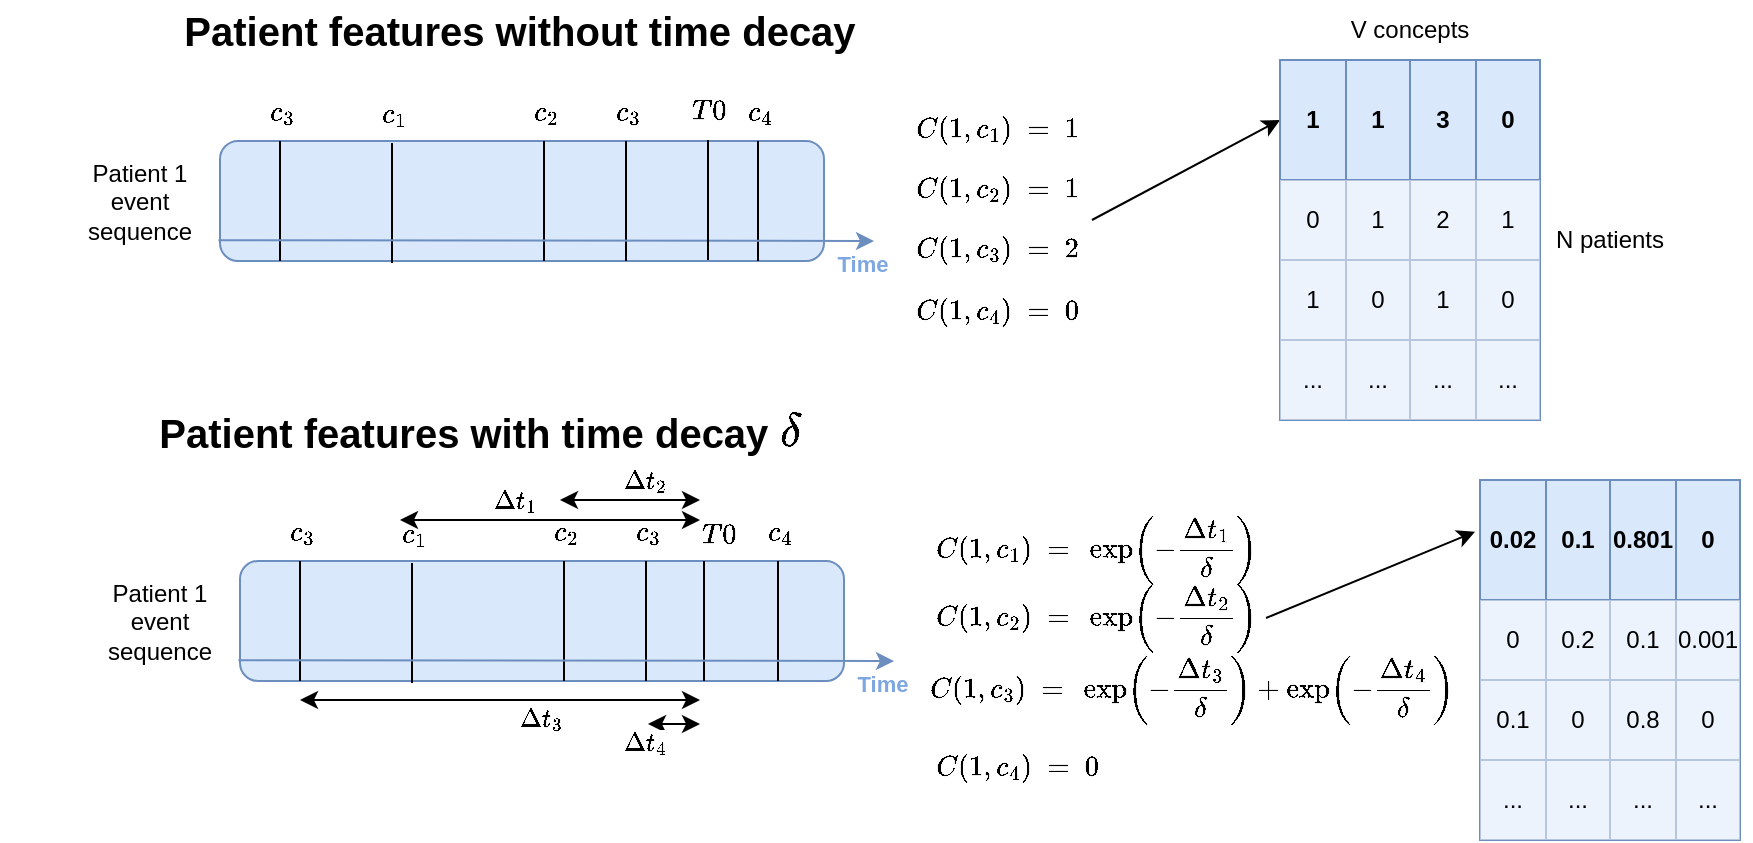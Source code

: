 <mxfile version="21.3.7" type="device">
  <diagram id="JZ3UeF80VItJE42-G8gL" name="Page-1">
    <mxGraphModel dx="2029" dy="688" grid="1" gridSize="10" guides="1" tooltips="1" connect="1" arrows="1" fold="1" page="1" pageScale="1" pageWidth="827" pageHeight="1169" math="1" shadow="0">
      <root>
        <mxCell id="0" />
        <mxCell id="1" parent="0" />
        <mxCell id="bDf_QddjwAsiFpH7pg2h-1" value="" style="rounded=1;whiteSpace=wrap;html=1;fillColor=#dae8fc;strokeColor=#6c8ebf;" parent="1" vertex="1">
          <mxGeometry x="80" y="900.5" width="302" height="60" as="geometry" />
        </mxCell>
        <mxCell id="bDf_QddjwAsiFpH7pg2h-7" value="" style="group" parent="1" vertex="1" connectable="0">
          <mxGeometry x="228" y="880.5" width="30" height="80" as="geometry" />
        </mxCell>
        <mxCell id="bDf_QddjwAsiFpH7pg2h-8" value="" style="endArrow=none;html=1;rounded=0;labelPosition=left;verticalLabelPosition=top;align=right;verticalAlign=bottom;" parent="bDf_QddjwAsiFpH7pg2h-7" edge="1">
          <mxGeometry width="50" height="50" relative="1" as="geometry">
            <mxPoint x="14" y="80" as="sourcePoint" />
            <mxPoint x="14" y="20" as="targetPoint" />
          </mxGeometry>
        </mxCell>
        <mxCell id="bDf_QddjwAsiFpH7pg2h-9" value="`c_2`" style="text;html=1;strokeColor=none;fillColor=none;align=center;verticalAlign=middle;whiteSpace=wrap;rounded=0;" parent="bDf_QddjwAsiFpH7pg2h-7" vertex="1">
          <mxGeometry width="30" height="10" as="geometry" />
        </mxCell>
        <mxCell id="bDf_QddjwAsiFpH7pg2h-10" value="" style="group" parent="1" vertex="1" connectable="0">
          <mxGeometry x="269" y="880.5" width="30" height="80" as="geometry" />
        </mxCell>
        <mxCell id="bDf_QddjwAsiFpH7pg2h-11" value="" style="endArrow=none;html=1;rounded=0;labelPosition=left;verticalLabelPosition=top;align=right;verticalAlign=bottom;" parent="bDf_QddjwAsiFpH7pg2h-10" edge="1">
          <mxGeometry width="50" height="50" relative="1" as="geometry">
            <mxPoint x="14" y="80" as="sourcePoint" />
            <mxPoint x="14" y="20" as="targetPoint" />
          </mxGeometry>
        </mxCell>
        <mxCell id="bDf_QddjwAsiFpH7pg2h-12" value="`c_3`" style="text;html=1;strokeColor=none;fillColor=none;align=center;verticalAlign=middle;whiteSpace=wrap;rounded=0;" parent="bDf_QddjwAsiFpH7pg2h-10" vertex="1">
          <mxGeometry width="30" height="10" as="geometry" />
        </mxCell>
        <mxCell id="bDf_QddjwAsiFpH7pg2h-13" value="" style="group" parent="1" vertex="1" connectable="0">
          <mxGeometry x="96" y="880.5" width="30" height="80" as="geometry" />
        </mxCell>
        <mxCell id="bDf_QddjwAsiFpH7pg2h-14" value="" style="endArrow=none;html=1;rounded=0;labelPosition=left;verticalLabelPosition=top;align=right;verticalAlign=bottom;" parent="bDf_QddjwAsiFpH7pg2h-13" edge="1">
          <mxGeometry width="50" height="50" relative="1" as="geometry">
            <mxPoint x="14" y="80" as="sourcePoint" />
            <mxPoint x="14" y="20" as="targetPoint" />
          </mxGeometry>
        </mxCell>
        <mxCell id="bDf_QddjwAsiFpH7pg2h-15" value="`c_3`" style="text;html=1;strokeColor=none;fillColor=none;align=center;verticalAlign=middle;whiteSpace=wrap;rounded=0;" parent="bDf_QddjwAsiFpH7pg2h-13" vertex="1">
          <mxGeometry width="30" height="10" as="geometry" />
        </mxCell>
        <mxCell id="bDf_QddjwAsiFpH7pg2h-16" value="" style="group" parent="1" vertex="1" connectable="0">
          <mxGeometry x="335" y="880.5" width="30" height="80" as="geometry" />
        </mxCell>
        <mxCell id="bDf_QddjwAsiFpH7pg2h-17" value="" style="endArrow=none;html=1;rounded=0;labelPosition=left;verticalLabelPosition=top;align=right;verticalAlign=bottom;" parent="bDf_QddjwAsiFpH7pg2h-16" edge="1">
          <mxGeometry width="50" height="50" relative="1" as="geometry">
            <mxPoint x="14" y="80" as="sourcePoint" />
            <mxPoint x="14" y="20" as="targetPoint" />
          </mxGeometry>
        </mxCell>
        <mxCell id="bDf_QddjwAsiFpH7pg2h-18" value="`c_4`" style="text;html=1;strokeColor=none;fillColor=none;align=center;verticalAlign=middle;whiteSpace=wrap;rounded=0;" parent="bDf_QddjwAsiFpH7pg2h-16" vertex="1">
          <mxGeometry width="30" height="10" as="geometry" />
        </mxCell>
        <mxCell id="bDf_QddjwAsiFpH7pg2h-19" value="" style="group" parent="1" vertex="1" connectable="0">
          <mxGeometry x="152" y="881.5" width="30" height="80" as="geometry" />
        </mxCell>
        <mxCell id="bDf_QddjwAsiFpH7pg2h-20" value="" style="endArrow=none;html=1;rounded=0;labelPosition=left;verticalLabelPosition=top;align=right;verticalAlign=bottom;" parent="bDf_QddjwAsiFpH7pg2h-19" edge="1">
          <mxGeometry width="50" height="50" relative="1" as="geometry">
            <mxPoint x="14" y="80" as="sourcePoint" />
            <mxPoint x="14" y="20" as="targetPoint" />
          </mxGeometry>
        </mxCell>
        <mxCell id="bDf_QddjwAsiFpH7pg2h-21" value="`c_1`" style="text;html=1;strokeColor=none;fillColor=none;align=center;verticalAlign=middle;whiteSpace=wrap;rounded=0;" parent="bDf_QddjwAsiFpH7pg2h-19" vertex="1">
          <mxGeometry width="30" height="10" as="geometry" />
        </mxCell>
        <mxCell id="bDf_QddjwAsiFpH7pg2h-24" value="&lt;div&gt;Patient 1 &lt;br&gt;&lt;/div&gt;&lt;div&gt;event&lt;/div&gt;&lt;div&gt;sequence&lt;/div&gt;" style="text;html=1;strokeColor=none;fillColor=none;align=center;verticalAlign=middle;whiteSpace=wrap;rounded=0;" parent="1" vertex="1">
          <mxGeometry x="-30" y="915.5" width="140" height="30" as="geometry" />
        </mxCell>
        <mxCell id="bDf_QddjwAsiFpH7pg2h-25" value="" style="endArrow=classic;html=1;rounded=0;fillColor=#dae8fc;strokeColor=#6c8ebf;exitX=0.78;exitY=1.153;exitDx=0;exitDy=0;exitPerimeter=0;" parent="1" source="bDf_QddjwAsiFpH7pg2h-24" edge="1">
          <mxGeometry width="50" height="50" relative="1" as="geometry">
            <mxPoint x="70" y="951" as="sourcePoint" />
            <mxPoint x="407" y="950.5" as="targetPoint" />
          </mxGeometry>
        </mxCell>
        <mxCell id="bDf_QddjwAsiFpH7pg2h-26" value="Time" style="edgeLabel;html=1;align=center;verticalAlign=middle;resizable=0;points=[];fontColor=#7EA6E0;container=1;fontStyle=1" parent="bDf_QddjwAsiFpH7pg2h-25" vertex="1" connectable="0">
          <mxGeometry x="0.962" y="4" relative="1" as="geometry">
            <mxPoint y="15" as="offset" />
          </mxGeometry>
        </mxCell>
        <mxCell id="bDf_QddjwAsiFpH7pg2h-28" value="`C(1,c_1) \ =&amp;nbsp; 1` " style="text;html=1;strokeColor=none;fillColor=none;align=center;verticalAlign=middle;whiteSpace=wrap;rounded=0;fontColor=#000000;fontStyle=0" parent="1" vertex="1">
          <mxGeometry x="421" y="880" width="95" height="30" as="geometry" />
        </mxCell>
        <mxCell id="bDf_QddjwAsiFpH7pg2h-29" value="`C(1,c_2) \ =&amp;nbsp; 1` " style="text;html=1;strokeColor=none;fillColor=none;align=center;verticalAlign=middle;whiteSpace=wrap;rounded=0;fontColor=#000000;fontStyle=0" parent="1" vertex="1">
          <mxGeometry x="421" y="910" width="95" height="30" as="geometry" />
        </mxCell>
        <mxCell id="bDf_QddjwAsiFpH7pg2h-149" style="rounded=0;orthogonalLoop=1;jettySize=auto;html=1;exitX=1;exitY=0;exitDx=0;exitDy=0;entryX=0;entryY=0.5;entryDx=0;entryDy=0;" parent="1" source="bDf_QddjwAsiFpH7pg2h-30" target="bDf_QddjwAsiFpH7pg2h-45" edge="1">
          <mxGeometry relative="1" as="geometry" />
        </mxCell>
        <mxCell id="bDf_QddjwAsiFpH7pg2h-30" value="`C(1,c_3) \ =&amp;nbsp; 2` " style="text;html=1;strokeColor=none;fillColor=none;align=center;verticalAlign=middle;whiteSpace=wrap;rounded=0;fontColor=#000000;fontStyle=0" parent="1" vertex="1">
          <mxGeometry x="421" y="940" width="95" height="30" as="geometry" />
        </mxCell>
        <mxCell id="bDf_QddjwAsiFpH7pg2h-31" value="`C(1,c_4) \ =&amp;nbsp; 0` " style="text;html=1;strokeColor=none;fillColor=none;align=center;verticalAlign=middle;whiteSpace=wrap;rounded=0;fontColor=#000000;fontStyle=0" parent="1" vertex="1">
          <mxGeometry x="421" y="971" width="95" height="30" as="geometry" />
        </mxCell>
        <mxCell id="bDf_QddjwAsiFpH7pg2h-44" value="" style="shape=table;html=1;whiteSpace=wrap;startSize=0;container=1;collapsible=0;childLayout=tableLayout;rounded=0;fillColor=#dae8fc;strokeColor=#6c8ebf;" parent="1" vertex="1">
          <mxGeometry x="610" y="860" width="130" height="180" as="geometry" />
        </mxCell>
        <mxCell id="bDf_QddjwAsiFpH7pg2h-45" value="" style="shape=partialRectangle;html=1;whiteSpace=wrap;collapsible=0;dropTarget=0;pointerEvents=0;fillColor=none;top=0;left=0;bottom=0;right=0;points=[[0,0.5],[1,0.5]];portConstraint=eastwest;" parent="bDf_QddjwAsiFpH7pg2h-44" vertex="1">
          <mxGeometry width="130" height="60" as="geometry" />
        </mxCell>
        <mxCell id="bDf_QddjwAsiFpH7pg2h-46" value="1" style="shape=partialRectangle;html=1;whiteSpace=wrap;connectable=0;fillColor=none;top=0;left=0;bottom=0;right=0;overflow=hidden;strokeWidth=11;fontStyle=1" parent="bDf_QddjwAsiFpH7pg2h-45" vertex="1">
          <mxGeometry width="33" height="60" as="geometry">
            <mxRectangle width="33" height="60" as="alternateBounds" />
          </mxGeometry>
        </mxCell>
        <mxCell id="bDf_QddjwAsiFpH7pg2h-47" value="1" style="shape=partialRectangle;html=1;whiteSpace=wrap;connectable=0;fillColor=none;top=0;left=0;bottom=0;right=0;overflow=hidden;strokeWidth=11;fontStyle=1" parent="bDf_QddjwAsiFpH7pg2h-45" vertex="1">
          <mxGeometry x="33" width="32" height="60" as="geometry">
            <mxRectangle width="32" height="60" as="alternateBounds" />
          </mxGeometry>
        </mxCell>
        <mxCell id="bDf_QddjwAsiFpH7pg2h-48" value="3" style="shape=partialRectangle;html=1;whiteSpace=wrap;connectable=0;fillColor=none;top=0;left=0;bottom=0;right=0;overflow=hidden;strokeWidth=11;fontStyle=1" parent="bDf_QddjwAsiFpH7pg2h-45" vertex="1">
          <mxGeometry x="65" width="33" height="60" as="geometry">
            <mxRectangle width="33" height="60" as="alternateBounds" />
          </mxGeometry>
        </mxCell>
        <mxCell id="bDf_QddjwAsiFpH7pg2h-49" value="0" style="shape=partialRectangle;html=1;whiteSpace=wrap;connectable=0;fillColor=none;top=0;left=0;bottom=0;right=0;overflow=hidden;strokeWidth=11;fontStyle=1" parent="bDf_QddjwAsiFpH7pg2h-45" vertex="1">
          <mxGeometry x="98" width="32" height="60" as="geometry">
            <mxRectangle width="32" height="60" as="alternateBounds" />
          </mxGeometry>
        </mxCell>
        <mxCell id="bDf_QddjwAsiFpH7pg2h-70" style="shape=partialRectangle;html=1;whiteSpace=wrap;collapsible=0;dropTarget=0;pointerEvents=0;fillColor=none;top=0;left=0;bottom=0;right=0;points=[[0,0.5],[1,0.5]];portConstraint=eastwest;" parent="bDf_QddjwAsiFpH7pg2h-44" vertex="1">
          <mxGeometry y="60" width="130" height="40" as="geometry" />
        </mxCell>
        <mxCell id="bDf_QddjwAsiFpH7pg2h-71" value="0" style="shape=partialRectangle;html=1;whiteSpace=wrap;connectable=0;top=0;left=0;bottom=0;right=0;overflow=hidden;opacity=50;" parent="bDf_QddjwAsiFpH7pg2h-70" vertex="1">
          <mxGeometry width="33" height="40" as="geometry">
            <mxRectangle width="33" height="40" as="alternateBounds" />
          </mxGeometry>
        </mxCell>
        <mxCell id="bDf_QddjwAsiFpH7pg2h-72" value="1" style="shape=partialRectangle;html=1;whiteSpace=wrap;connectable=0;top=0;left=0;bottom=0;right=0;overflow=hidden;opacity=50;" parent="bDf_QddjwAsiFpH7pg2h-70" vertex="1">
          <mxGeometry x="33" width="32" height="40" as="geometry">
            <mxRectangle width="32" height="40" as="alternateBounds" />
          </mxGeometry>
        </mxCell>
        <mxCell id="bDf_QddjwAsiFpH7pg2h-73" value="2" style="shape=partialRectangle;html=1;whiteSpace=wrap;connectable=0;top=0;left=0;bottom=0;right=0;overflow=hidden;opacity=50;" parent="bDf_QddjwAsiFpH7pg2h-70" vertex="1">
          <mxGeometry x="65" width="33" height="40" as="geometry">
            <mxRectangle width="33" height="40" as="alternateBounds" />
          </mxGeometry>
        </mxCell>
        <mxCell id="bDf_QddjwAsiFpH7pg2h-74" value="1" style="shape=partialRectangle;html=1;whiteSpace=wrap;connectable=0;top=0;left=0;bottom=0;right=0;overflow=hidden;opacity=50;" parent="bDf_QddjwAsiFpH7pg2h-70" vertex="1">
          <mxGeometry x="98" width="32" height="40" as="geometry">
            <mxRectangle width="32" height="40" as="alternateBounds" />
          </mxGeometry>
        </mxCell>
        <mxCell id="bDf_QddjwAsiFpH7pg2h-75" style="shape=partialRectangle;html=1;whiteSpace=wrap;collapsible=0;dropTarget=0;pointerEvents=0;fillColor=none;top=0;left=0;bottom=0;right=0;points=[[0,0.5],[1,0.5]];portConstraint=eastwest;" parent="bDf_QddjwAsiFpH7pg2h-44" vertex="1">
          <mxGeometry y="100" width="130" height="40" as="geometry" />
        </mxCell>
        <mxCell id="bDf_QddjwAsiFpH7pg2h-76" value="1" style="shape=partialRectangle;html=1;whiteSpace=wrap;connectable=0;top=0;left=0;bottom=0;right=0;overflow=hidden;opacity=50;" parent="bDf_QddjwAsiFpH7pg2h-75" vertex="1">
          <mxGeometry width="33" height="40" as="geometry">
            <mxRectangle width="33" height="40" as="alternateBounds" />
          </mxGeometry>
        </mxCell>
        <mxCell id="bDf_QddjwAsiFpH7pg2h-77" value="0" style="shape=partialRectangle;html=1;whiteSpace=wrap;connectable=0;top=0;left=0;bottom=0;right=0;overflow=hidden;opacity=50;" parent="bDf_QddjwAsiFpH7pg2h-75" vertex="1">
          <mxGeometry x="33" width="32" height="40" as="geometry">
            <mxRectangle width="32" height="40" as="alternateBounds" />
          </mxGeometry>
        </mxCell>
        <mxCell id="bDf_QddjwAsiFpH7pg2h-78" value="1" style="shape=partialRectangle;html=1;whiteSpace=wrap;connectable=0;top=0;left=0;bottom=0;right=0;overflow=hidden;opacity=50;" parent="bDf_QddjwAsiFpH7pg2h-75" vertex="1">
          <mxGeometry x="65" width="33" height="40" as="geometry">
            <mxRectangle width="33" height="40" as="alternateBounds" />
          </mxGeometry>
        </mxCell>
        <mxCell id="bDf_QddjwAsiFpH7pg2h-79" value="0" style="shape=partialRectangle;html=1;whiteSpace=wrap;connectable=0;top=0;left=0;bottom=0;right=0;overflow=hidden;opacity=50;" parent="bDf_QddjwAsiFpH7pg2h-75" vertex="1">
          <mxGeometry x="98" width="32" height="40" as="geometry">
            <mxRectangle width="32" height="40" as="alternateBounds" />
          </mxGeometry>
        </mxCell>
        <mxCell id="bDf_QddjwAsiFpH7pg2h-80" style="shape=partialRectangle;html=1;whiteSpace=wrap;collapsible=0;dropTarget=0;pointerEvents=0;fillColor=none;top=0;left=0;bottom=0;right=0;points=[[0,0.5],[1,0.5]];portConstraint=eastwest;" parent="bDf_QddjwAsiFpH7pg2h-44" vertex="1">
          <mxGeometry y="140" width="130" height="40" as="geometry" />
        </mxCell>
        <mxCell id="bDf_QddjwAsiFpH7pg2h-81" value="..." style="shape=partialRectangle;html=1;whiteSpace=wrap;connectable=0;top=0;left=0;bottom=0;right=0;overflow=hidden;opacity=50;" parent="bDf_QddjwAsiFpH7pg2h-80" vertex="1">
          <mxGeometry width="33" height="40" as="geometry">
            <mxRectangle width="33" height="40" as="alternateBounds" />
          </mxGeometry>
        </mxCell>
        <mxCell id="bDf_QddjwAsiFpH7pg2h-82" value="..." style="shape=partialRectangle;html=1;whiteSpace=wrap;connectable=0;top=0;left=0;bottom=0;right=0;overflow=hidden;opacity=50;" parent="bDf_QddjwAsiFpH7pg2h-80" vertex="1">
          <mxGeometry x="33" width="32" height="40" as="geometry">
            <mxRectangle width="32" height="40" as="alternateBounds" />
          </mxGeometry>
        </mxCell>
        <mxCell id="bDf_QddjwAsiFpH7pg2h-83" value="..." style="shape=partialRectangle;html=1;whiteSpace=wrap;connectable=0;top=0;left=0;bottom=0;right=0;overflow=hidden;opacity=50;" parent="bDf_QddjwAsiFpH7pg2h-80" vertex="1">
          <mxGeometry x="65" width="33" height="40" as="geometry">
            <mxRectangle width="33" height="40" as="alternateBounds" />
          </mxGeometry>
        </mxCell>
        <mxCell id="bDf_QddjwAsiFpH7pg2h-84" value="..." style="shape=partialRectangle;html=1;whiteSpace=wrap;connectable=0;top=0;left=0;bottom=0;right=0;overflow=hidden;opacity=50;" parent="bDf_QddjwAsiFpH7pg2h-80" vertex="1">
          <mxGeometry x="98" width="32" height="40" as="geometry">
            <mxRectangle width="32" height="40" as="alternateBounds" />
          </mxGeometry>
        </mxCell>
        <mxCell id="bDf_QddjwAsiFpH7pg2h-90" value="V concepts" style="text;html=1;strokeColor=none;fillColor=none;align=center;verticalAlign=middle;whiteSpace=wrap;rounded=0;" parent="1" vertex="1">
          <mxGeometry x="600" y="830" width="150" height="30" as="geometry" />
        </mxCell>
        <mxCell id="bDf_QddjwAsiFpH7pg2h-92" value="N patients" style="text;html=1;strokeColor=none;fillColor=none;align=center;verticalAlign=middle;whiteSpace=wrap;rounded=0;" parent="1" vertex="1">
          <mxGeometry x="745" y="935" width="60" height="30" as="geometry" />
        </mxCell>
        <mxCell id="bDf_QddjwAsiFpH7pg2h-120" value="`C(1,c_1) \ =&amp;nbsp; exp(-{\Delta t_{1}}/\delta)` " style="text;html=1;strokeColor=none;fillColor=none;align=center;verticalAlign=middle;whiteSpace=wrap;rounded=0;fontColor=#000000;fontStyle=0" parent="1" vertex="1">
          <mxGeometry x="471" y="1090" width="95" height="30" as="geometry" />
        </mxCell>
        <mxCell id="bDf_QddjwAsiFpH7pg2h-175" style="rounded=0;orthogonalLoop=1;jettySize=auto;html=1;exitX=1;exitY=0.5;exitDx=0;exitDy=0;entryX=-0.019;entryY=0.144;entryDx=0;entryDy=0;entryPerimeter=0;" parent="1" source="bDf_QddjwAsiFpH7pg2h-121" target="bDf_QddjwAsiFpH7pg2h-124" edge="1">
          <mxGeometry relative="1" as="geometry" />
        </mxCell>
        <mxCell id="bDf_QddjwAsiFpH7pg2h-121" value="`C(1,c_2) \ =&amp;nbsp; exp(-{\Delta t_{2}}/\delta)` " style="text;html=1;strokeColor=none;fillColor=none;align=center;verticalAlign=middle;whiteSpace=wrap;rounded=0;fontColor=#000000;fontStyle=0" parent="1" vertex="1">
          <mxGeometry x="434" y="1124" width="169" height="30" as="geometry" />
        </mxCell>
        <mxCell id="bDf_QddjwAsiFpH7pg2h-122" value="`C(1,c_3) \ =&amp;nbsp; exp(-{\Delta t_{3}}/\delta) + exp(-{\Delta t_{4}}/\delta)` " style="text;html=1;strokeColor=none;fillColor=none;align=center;verticalAlign=middle;whiteSpace=wrap;rounded=0;fontColor=#000000;fontStyle=0" parent="1" vertex="1">
          <mxGeometry x="519" y="1160" width="95" height="30" as="geometry" />
        </mxCell>
        <mxCell id="bDf_QddjwAsiFpH7pg2h-123" value="`C(1,c_4) \ =&amp;nbsp; 0` " style="text;html=1;strokeColor=none;fillColor=none;align=center;verticalAlign=middle;whiteSpace=wrap;rounded=0;fontColor=#000000;fontStyle=0" parent="1" vertex="1">
          <mxGeometry x="431" y="1199" width="95" height="30" as="geometry" />
        </mxCell>
        <mxCell id="bDf_QddjwAsiFpH7pg2h-124" value="" style="shape=table;html=1;whiteSpace=wrap;startSize=0;container=1;collapsible=0;childLayout=tableLayout;rounded=0;fillColor=#dae8fc;strokeColor=#6c8ebf;" parent="1" vertex="1">
          <mxGeometry x="710" y="1070" width="130" height="180" as="geometry" />
        </mxCell>
        <mxCell id="bDf_QddjwAsiFpH7pg2h-125" value="" style="shape=partialRectangle;html=1;whiteSpace=wrap;collapsible=0;dropTarget=0;pointerEvents=0;fillColor=none;top=0;left=0;bottom=0;right=0;points=[[0,0.5],[1,0.5]];portConstraint=eastwest;" parent="bDf_QddjwAsiFpH7pg2h-124" vertex="1">
          <mxGeometry width="130" height="60" as="geometry" />
        </mxCell>
        <mxCell id="bDf_QddjwAsiFpH7pg2h-126" value="0.02" style="shape=partialRectangle;html=1;whiteSpace=wrap;connectable=0;fillColor=none;top=0;left=0;bottom=0;right=0;overflow=hidden;strokeWidth=11;fontStyle=1" parent="bDf_QddjwAsiFpH7pg2h-125" vertex="1">
          <mxGeometry width="33" height="60" as="geometry">
            <mxRectangle width="33" height="60" as="alternateBounds" />
          </mxGeometry>
        </mxCell>
        <mxCell id="bDf_QddjwAsiFpH7pg2h-127" value="0.1" style="shape=partialRectangle;html=1;whiteSpace=wrap;connectable=0;fillColor=none;top=0;left=0;bottom=0;right=0;overflow=hidden;strokeWidth=11;fontStyle=1" parent="bDf_QddjwAsiFpH7pg2h-125" vertex="1">
          <mxGeometry x="33" width="32" height="60" as="geometry">
            <mxRectangle width="32" height="60" as="alternateBounds" />
          </mxGeometry>
        </mxCell>
        <mxCell id="bDf_QddjwAsiFpH7pg2h-128" value="0.801" style="shape=partialRectangle;html=1;whiteSpace=wrap;connectable=0;fillColor=none;top=0;left=0;bottom=0;right=0;overflow=hidden;strokeWidth=11;fontStyle=1" parent="bDf_QddjwAsiFpH7pg2h-125" vertex="1">
          <mxGeometry x="65" width="33" height="60" as="geometry">
            <mxRectangle width="33" height="60" as="alternateBounds" />
          </mxGeometry>
        </mxCell>
        <mxCell id="bDf_QddjwAsiFpH7pg2h-129" value="0" style="shape=partialRectangle;html=1;whiteSpace=wrap;connectable=0;fillColor=none;top=0;left=0;bottom=0;right=0;overflow=hidden;strokeWidth=11;fontStyle=1" parent="bDf_QddjwAsiFpH7pg2h-125" vertex="1">
          <mxGeometry x="98" width="32" height="60" as="geometry">
            <mxRectangle width="32" height="60" as="alternateBounds" />
          </mxGeometry>
        </mxCell>
        <mxCell id="bDf_QddjwAsiFpH7pg2h-130" style="shape=partialRectangle;html=1;whiteSpace=wrap;collapsible=0;dropTarget=0;pointerEvents=0;fillColor=none;top=0;left=0;bottom=0;right=0;points=[[0,0.5],[1,0.5]];portConstraint=eastwest;" parent="bDf_QddjwAsiFpH7pg2h-124" vertex="1">
          <mxGeometry y="60" width="130" height="40" as="geometry" />
        </mxCell>
        <mxCell id="bDf_QddjwAsiFpH7pg2h-131" value="0" style="shape=partialRectangle;html=1;whiteSpace=wrap;connectable=0;top=0;left=0;bottom=0;right=0;overflow=hidden;opacity=50;" parent="bDf_QddjwAsiFpH7pg2h-130" vertex="1">
          <mxGeometry width="33" height="40" as="geometry">
            <mxRectangle width="33" height="40" as="alternateBounds" />
          </mxGeometry>
        </mxCell>
        <mxCell id="bDf_QddjwAsiFpH7pg2h-132" value="0.2" style="shape=partialRectangle;html=1;whiteSpace=wrap;connectable=0;top=0;left=0;bottom=0;right=0;overflow=hidden;opacity=50;" parent="bDf_QddjwAsiFpH7pg2h-130" vertex="1">
          <mxGeometry x="33" width="32" height="40" as="geometry">
            <mxRectangle width="32" height="40" as="alternateBounds" />
          </mxGeometry>
        </mxCell>
        <mxCell id="bDf_QddjwAsiFpH7pg2h-133" value="0.1" style="shape=partialRectangle;html=1;whiteSpace=wrap;connectable=0;top=0;left=0;bottom=0;right=0;overflow=hidden;opacity=50;" parent="bDf_QddjwAsiFpH7pg2h-130" vertex="1">
          <mxGeometry x="65" width="33" height="40" as="geometry">
            <mxRectangle width="33" height="40" as="alternateBounds" />
          </mxGeometry>
        </mxCell>
        <mxCell id="bDf_QddjwAsiFpH7pg2h-134" value="0.001" style="shape=partialRectangle;html=1;whiteSpace=wrap;connectable=0;top=0;left=0;bottom=0;right=0;overflow=hidden;opacity=50;" parent="bDf_QddjwAsiFpH7pg2h-130" vertex="1">
          <mxGeometry x="98" width="32" height="40" as="geometry">
            <mxRectangle width="32" height="40" as="alternateBounds" />
          </mxGeometry>
        </mxCell>
        <mxCell id="bDf_QddjwAsiFpH7pg2h-135" style="shape=partialRectangle;html=1;whiteSpace=wrap;collapsible=0;dropTarget=0;pointerEvents=0;fillColor=none;top=0;left=0;bottom=0;right=0;points=[[0,0.5],[1,0.5]];portConstraint=eastwest;" parent="bDf_QddjwAsiFpH7pg2h-124" vertex="1">
          <mxGeometry y="100" width="130" height="40" as="geometry" />
        </mxCell>
        <mxCell id="bDf_QddjwAsiFpH7pg2h-136" value="0.1" style="shape=partialRectangle;html=1;whiteSpace=wrap;connectable=0;top=0;left=0;bottom=0;right=0;overflow=hidden;opacity=50;" parent="bDf_QddjwAsiFpH7pg2h-135" vertex="1">
          <mxGeometry width="33" height="40" as="geometry">
            <mxRectangle width="33" height="40" as="alternateBounds" />
          </mxGeometry>
        </mxCell>
        <mxCell id="bDf_QddjwAsiFpH7pg2h-137" value="0" style="shape=partialRectangle;html=1;whiteSpace=wrap;connectable=0;top=0;left=0;bottom=0;right=0;overflow=hidden;opacity=50;" parent="bDf_QddjwAsiFpH7pg2h-135" vertex="1">
          <mxGeometry x="33" width="32" height="40" as="geometry">
            <mxRectangle width="32" height="40" as="alternateBounds" />
          </mxGeometry>
        </mxCell>
        <mxCell id="bDf_QddjwAsiFpH7pg2h-138" value="0.8" style="shape=partialRectangle;html=1;whiteSpace=wrap;connectable=0;top=0;left=0;bottom=0;right=0;overflow=hidden;opacity=50;" parent="bDf_QddjwAsiFpH7pg2h-135" vertex="1">
          <mxGeometry x="65" width="33" height="40" as="geometry">
            <mxRectangle width="33" height="40" as="alternateBounds" />
          </mxGeometry>
        </mxCell>
        <mxCell id="bDf_QddjwAsiFpH7pg2h-139" value="0" style="shape=partialRectangle;html=1;whiteSpace=wrap;connectable=0;top=0;left=0;bottom=0;right=0;overflow=hidden;opacity=50;" parent="bDf_QddjwAsiFpH7pg2h-135" vertex="1">
          <mxGeometry x="98" width="32" height="40" as="geometry">
            <mxRectangle width="32" height="40" as="alternateBounds" />
          </mxGeometry>
        </mxCell>
        <mxCell id="bDf_QddjwAsiFpH7pg2h-140" style="shape=partialRectangle;html=1;whiteSpace=wrap;collapsible=0;dropTarget=0;pointerEvents=0;fillColor=none;top=0;left=0;bottom=0;right=0;points=[[0,0.5],[1,0.5]];portConstraint=eastwest;" parent="bDf_QddjwAsiFpH7pg2h-124" vertex="1">
          <mxGeometry y="140" width="130" height="40" as="geometry" />
        </mxCell>
        <mxCell id="bDf_QddjwAsiFpH7pg2h-141" value="..." style="shape=partialRectangle;html=1;whiteSpace=wrap;connectable=0;top=0;left=0;bottom=0;right=0;overflow=hidden;opacity=50;" parent="bDf_QddjwAsiFpH7pg2h-140" vertex="1">
          <mxGeometry width="33" height="40" as="geometry">
            <mxRectangle width="33" height="40" as="alternateBounds" />
          </mxGeometry>
        </mxCell>
        <mxCell id="bDf_QddjwAsiFpH7pg2h-142" value="..." style="shape=partialRectangle;html=1;whiteSpace=wrap;connectable=0;top=0;left=0;bottom=0;right=0;overflow=hidden;opacity=50;" parent="bDf_QddjwAsiFpH7pg2h-140" vertex="1">
          <mxGeometry x="33" width="32" height="40" as="geometry">
            <mxRectangle width="32" height="40" as="alternateBounds" />
          </mxGeometry>
        </mxCell>
        <mxCell id="bDf_QddjwAsiFpH7pg2h-143" value="..." style="shape=partialRectangle;html=1;whiteSpace=wrap;connectable=0;top=0;left=0;bottom=0;right=0;overflow=hidden;opacity=50;" parent="bDf_QddjwAsiFpH7pg2h-140" vertex="1">
          <mxGeometry x="65" width="33" height="40" as="geometry">
            <mxRectangle width="33" height="40" as="alternateBounds" />
          </mxGeometry>
        </mxCell>
        <mxCell id="bDf_QddjwAsiFpH7pg2h-144" value="..." style="shape=partialRectangle;html=1;whiteSpace=wrap;connectable=0;top=0;left=0;bottom=0;right=0;overflow=hidden;opacity=50;" parent="bDf_QddjwAsiFpH7pg2h-140" vertex="1">
          <mxGeometry x="98" width="32" height="40" as="geometry">
            <mxRectangle width="32" height="40" as="alternateBounds" />
          </mxGeometry>
        </mxCell>
        <mxCell id="bDf_QddjwAsiFpH7pg2h-146" value="Patient features without time decay" style="text;html=1;strokeColor=none;fillColor=none;align=center;verticalAlign=middle;whiteSpace=wrap;rounded=0;container=1;fontStyle=1;fontSize=20;" parent="1" vertex="1">
          <mxGeometry x="20" y="830" width="420" height="30" as="geometry" />
        </mxCell>
        <mxCell id="bDf_QddjwAsiFpH7pg2h-148" value="Patient features with time decay `\delta`" style="text;html=1;strokeColor=none;fillColor=none;align=center;verticalAlign=middle;whiteSpace=wrap;rounded=0;container=1;fontStyle=1;fontSize=20;" parent="1" vertex="1">
          <mxGeometry y="1031" width="420" height="30" as="geometry" />
        </mxCell>
        <mxCell id="bDf_QddjwAsiFpH7pg2h-153" value="" style="rounded=1;whiteSpace=wrap;html=1;fillColor=#dae8fc;strokeColor=#6c8ebf;" parent="1" vertex="1">
          <mxGeometry x="90" y="1110.5" width="302" height="60" as="geometry" />
        </mxCell>
        <mxCell id="bDf_QddjwAsiFpH7pg2h-154" value="" style="group" parent="1" vertex="1" connectable="0">
          <mxGeometry x="308" y="1090.5" width="37" height="80" as="geometry" />
        </mxCell>
        <mxCell id="bDf_QddjwAsiFpH7pg2h-155" value="" style="endArrow=none;html=1;rounded=0;labelPosition=left;verticalLabelPosition=top;align=right;verticalAlign=bottom;" parent="bDf_QddjwAsiFpH7pg2h-154" edge="1">
          <mxGeometry width="50" height="50" relative="1" as="geometry">
            <mxPoint x="14" y="80" as="sourcePoint" />
            <mxPoint x="14" y="20" as="targetPoint" />
          </mxGeometry>
        </mxCell>
        <mxCell id="bDf_QddjwAsiFpH7pg2h-156" value="`T0`" style="text;html=1;strokeColor=none;fillColor=none;align=center;verticalAlign=middle;whiteSpace=wrap;rounded=0;fontStyle=1" parent="bDf_QddjwAsiFpH7pg2h-154" vertex="1">
          <mxGeometry x="7" y="1" width="30" height="10" as="geometry" />
        </mxCell>
        <mxCell id="bDf_QddjwAsiFpH7pg2h-157" value="" style="group" parent="1" vertex="1" connectable="0">
          <mxGeometry x="238" y="1090.5" width="30" height="80" as="geometry" />
        </mxCell>
        <mxCell id="bDf_QddjwAsiFpH7pg2h-158" value="" style="endArrow=none;html=1;rounded=0;labelPosition=left;verticalLabelPosition=top;align=right;verticalAlign=bottom;" parent="bDf_QddjwAsiFpH7pg2h-157" edge="1">
          <mxGeometry width="50" height="50" relative="1" as="geometry">
            <mxPoint x="14" y="80" as="sourcePoint" />
            <mxPoint x="14" y="20" as="targetPoint" />
          </mxGeometry>
        </mxCell>
        <mxCell id="bDf_QddjwAsiFpH7pg2h-159" value="`c_2`" style="text;html=1;strokeColor=none;fillColor=none;align=center;verticalAlign=middle;whiteSpace=wrap;rounded=0;" parent="bDf_QddjwAsiFpH7pg2h-157" vertex="1">
          <mxGeometry width="30" height="10" as="geometry" />
        </mxCell>
        <mxCell id="bDf_QddjwAsiFpH7pg2h-160" value="" style="group" parent="1" vertex="1" connectable="0">
          <mxGeometry x="279" y="1090.5" width="30" height="80" as="geometry" />
        </mxCell>
        <mxCell id="bDf_QddjwAsiFpH7pg2h-161" value="" style="endArrow=none;html=1;rounded=0;labelPosition=left;verticalLabelPosition=top;align=right;verticalAlign=bottom;" parent="bDf_QddjwAsiFpH7pg2h-160" edge="1">
          <mxGeometry width="50" height="50" relative="1" as="geometry">
            <mxPoint x="14" y="80" as="sourcePoint" />
            <mxPoint x="14" y="20" as="targetPoint" />
          </mxGeometry>
        </mxCell>
        <mxCell id="bDf_QddjwAsiFpH7pg2h-162" value="`c_3`" style="text;html=1;strokeColor=none;fillColor=none;align=center;verticalAlign=middle;whiteSpace=wrap;rounded=0;" parent="bDf_QddjwAsiFpH7pg2h-160" vertex="1">
          <mxGeometry width="30" height="10" as="geometry" />
        </mxCell>
        <mxCell id="bDf_QddjwAsiFpH7pg2h-163" value="" style="group" parent="1" vertex="1" connectable="0">
          <mxGeometry x="106" y="1090.5" width="30" height="80" as="geometry" />
        </mxCell>
        <mxCell id="bDf_QddjwAsiFpH7pg2h-164" value="" style="endArrow=none;html=1;rounded=0;labelPosition=left;verticalLabelPosition=top;align=right;verticalAlign=bottom;" parent="bDf_QddjwAsiFpH7pg2h-163" edge="1">
          <mxGeometry width="50" height="50" relative="1" as="geometry">
            <mxPoint x="14" y="80" as="sourcePoint" />
            <mxPoint x="14" y="20" as="targetPoint" />
          </mxGeometry>
        </mxCell>
        <mxCell id="bDf_QddjwAsiFpH7pg2h-165" value="`c_3`" style="text;html=1;strokeColor=none;fillColor=none;align=center;verticalAlign=middle;whiteSpace=wrap;rounded=0;" parent="bDf_QddjwAsiFpH7pg2h-163" vertex="1">
          <mxGeometry width="30" height="10" as="geometry" />
        </mxCell>
        <mxCell id="bDf_QddjwAsiFpH7pg2h-166" value="" style="group" parent="1" vertex="1" connectable="0">
          <mxGeometry x="345" y="1090.5" width="30" height="80" as="geometry" />
        </mxCell>
        <mxCell id="bDf_QddjwAsiFpH7pg2h-167" value="" style="endArrow=none;html=1;rounded=0;labelPosition=left;verticalLabelPosition=top;align=right;verticalAlign=bottom;" parent="bDf_QddjwAsiFpH7pg2h-166" edge="1">
          <mxGeometry width="50" height="50" relative="1" as="geometry">
            <mxPoint x="14" y="80" as="sourcePoint" />
            <mxPoint x="14" y="20" as="targetPoint" />
          </mxGeometry>
        </mxCell>
        <mxCell id="bDf_QddjwAsiFpH7pg2h-168" value="`c_4`" style="text;html=1;strokeColor=none;fillColor=none;align=center;verticalAlign=middle;whiteSpace=wrap;rounded=0;" parent="bDf_QddjwAsiFpH7pg2h-166" vertex="1">
          <mxGeometry width="30" height="10" as="geometry" />
        </mxCell>
        <mxCell id="bDf_QddjwAsiFpH7pg2h-169" value="" style="group" parent="1" vertex="1" connectable="0">
          <mxGeometry x="162" y="1091.5" width="30" height="80" as="geometry" />
        </mxCell>
        <mxCell id="bDf_QddjwAsiFpH7pg2h-170" value="" style="endArrow=none;html=1;rounded=0;labelPosition=left;verticalLabelPosition=top;align=right;verticalAlign=bottom;" parent="bDf_QddjwAsiFpH7pg2h-169" edge="1">
          <mxGeometry width="50" height="50" relative="1" as="geometry">
            <mxPoint x="14" y="80" as="sourcePoint" />
            <mxPoint x="14" y="20" as="targetPoint" />
          </mxGeometry>
        </mxCell>
        <mxCell id="bDf_QddjwAsiFpH7pg2h-171" value="`c_1`" style="text;html=1;strokeColor=none;fillColor=none;align=center;verticalAlign=middle;whiteSpace=wrap;rounded=0;" parent="bDf_QddjwAsiFpH7pg2h-169" vertex="1">
          <mxGeometry width="30" height="10" as="geometry" />
        </mxCell>
        <mxCell id="bDf_QddjwAsiFpH7pg2h-172" value="&lt;div&gt;Patient 1 &lt;br&gt;&lt;/div&gt;&lt;div&gt;event&lt;/div&gt;&lt;div&gt;sequence&lt;/div&gt;" style="text;html=1;strokeColor=none;fillColor=none;align=center;verticalAlign=middle;whiteSpace=wrap;rounded=0;" parent="1" vertex="1">
          <mxGeometry x="-20" y="1125.5" width="140" height="30" as="geometry" />
        </mxCell>
        <mxCell id="bDf_QddjwAsiFpH7pg2h-173" value="" style="endArrow=classic;html=1;rounded=0;fillColor=#dae8fc;strokeColor=#6c8ebf;exitX=0.78;exitY=1.153;exitDx=0;exitDy=0;exitPerimeter=0;" parent="1" source="bDf_QddjwAsiFpH7pg2h-172" edge="1">
          <mxGeometry width="50" height="50" relative="1" as="geometry">
            <mxPoint x="80" y="1161" as="sourcePoint" />
            <mxPoint x="417" y="1160.5" as="targetPoint" />
          </mxGeometry>
        </mxCell>
        <mxCell id="bDf_QddjwAsiFpH7pg2h-174" value="Time" style="edgeLabel;html=1;align=center;verticalAlign=middle;resizable=0;points=[];fontColor=#7EA6E0;container=1;fontStyle=1" parent="bDf_QddjwAsiFpH7pg2h-173" vertex="1" connectable="0">
          <mxGeometry x="0.962" y="4" relative="1" as="geometry">
            <mxPoint y="15" as="offset" />
          </mxGeometry>
        </mxCell>
        <mxCell id="bDf_QddjwAsiFpH7pg2h-178" value="" style="endArrow=classic;startArrow=classic;html=1;rounded=0;" parent="1" edge="1">
          <mxGeometry width="50" height="50" relative="1" as="geometry">
            <mxPoint x="294" y="1192" as="sourcePoint" />
            <mxPoint x="320" y="1192" as="targetPoint" />
          </mxGeometry>
        </mxCell>
        <mxCell id="bDf_QddjwAsiFpH7pg2h-179" value="`\Delta t_{4}`" style="edgeLabel;html=1;align=center;verticalAlign=middle;resizable=0;points=[];" parent="bDf_QddjwAsiFpH7pg2h-178" vertex="1" connectable="0">
          <mxGeometry x="0.4" y="-3" relative="1" as="geometry">
            <mxPoint x="-20" y="6" as="offset" />
          </mxGeometry>
        </mxCell>
        <mxCell id="bDf_QddjwAsiFpH7pg2h-181" value="" style="endArrow=classic;startArrow=classic;html=1;rounded=0;" parent="1" edge="1">
          <mxGeometry width="50" height="50" relative="1" as="geometry">
            <mxPoint x="120" y="1180" as="sourcePoint" />
            <mxPoint x="320" y="1180" as="targetPoint" />
          </mxGeometry>
        </mxCell>
        <mxCell id="bDf_QddjwAsiFpH7pg2h-182" value="`\Delta t_{3}`" style="edgeLabel;html=1;align=center;verticalAlign=middle;resizable=0;points=[];" parent="bDf_QddjwAsiFpH7pg2h-181" vertex="1" connectable="0">
          <mxGeometry x="0.4" y="-3" relative="1" as="geometry">
            <mxPoint x="-20" y="6" as="offset" />
          </mxGeometry>
        </mxCell>
        <mxCell id="bDf_QddjwAsiFpH7pg2h-183" value="" style="endArrow=classic;startArrow=classic;html=1;rounded=0;" parent="1" edge="1">
          <mxGeometry width="50" height="50" relative="1" as="geometry">
            <mxPoint x="170" y="1090" as="sourcePoint" />
            <mxPoint x="320" y="1090" as="targetPoint" />
          </mxGeometry>
        </mxCell>
        <mxCell id="bDf_QddjwAsiFpH7pg2h-184" value="`\Delta t_{1}`" style="edgeLabel;html=1;align=center;verticalAlign=middle;resizable=0;points=[];" parent="bDf_QddjwAsiFpH7pg2h-183" vertex="1" connectable="0">
          <mxGeometry x="0.4" y="-3" relative="1" as="geometry">
            <mxPoint x="-48" y="-13" as="offset" />
          </mxGeometry>
        </mxCell>
        <mxCell id="bDf_QddjwAsiFpH7pg2h-186" value="" style="endArrow=classic;startArrow=classic;html=1;rounded=0;" parent="1" edge="1">
          <mxGeometry width="50" height="50" relative="1" as="geometry">
            <mxPoint x="250" y="1080" as="sourcePoint" />
            <mxPoint x="320" y="1080" as="targetPoint" />
          </mxGeometry>
        </mxCell>
        <mxCell id="bDf_QddjwAsiFpH7pg2h-187" value="`\Delta t_{2}`" style="edgeLabel;html=1;align=center;verticalAlign=middle;resizable=0;points=[];" parent="bDf_QddjwAsiFpH7pg2h-186" vertex="1" connectable="0">
          <mxGeometry x="0.4" y="-3" relative="1" as="geometry">
            <mxPoint x="-7" y="-13" as="offset" />
          </mxGeometry>
        </mxCell>
        <mxCell id="h7WnDE1LvG5gKxlHMCHW-1" value="" style="group" vertex="1" connectable="0" parent="1">
          <mxGeometry x="310" y="880" width="30" height="80" as="geometry" />
        </mxCell>
        <mxCell id="h7WnDE1LvG5gKxlHMCHW-2" value="" style="endArrow=none;html=1;rounded=0;labelPosition=left;verticalLabelPosition=top;align=right;verticalAlign=bottom;" edge="1" parent="h7WnDE1LvG5gKxlHMCHW-1">
          <mxGeometry width="50" height="50" relative="1" as="geometry">
            <mxPoint x="14" y="80" as="sourcePoint" />
            <mxPoint x="14" y="20" as="targetPoint" />
          </mxGeometry>
        </mxCell>
        <mxCell id="h7WnDE1LvG5gKxlHMCHW-3" value="`T0`" style="text;html=1;strokeColor=none;fillColor=none;align=center;verticalAlign=middle;whiteSpace=wrap;rounded=0;fontStyle=1" vertex="1" parent="h7WnDE1LvG5gKxlHMCHW-1">
          <mxGeometry width="30" height="10" as="geometry" />
        </mxCell>
      </root>
    </mxGraphModel>
  </diagram>
</mxfile>

